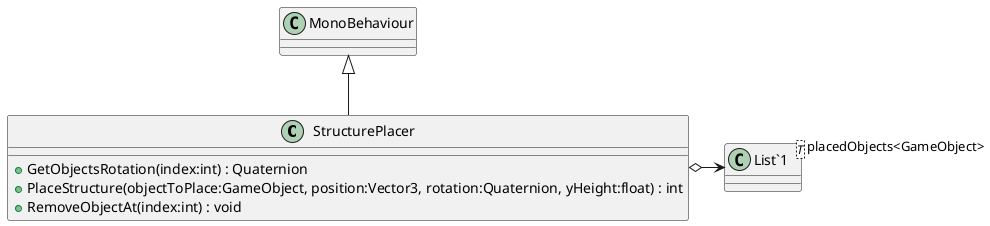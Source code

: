 @startuml
class StructurePlacer {
    + GetObjectsRotation(index:int) : Quaternion
    + PlaceStructure(objectToPlace:GameObject, position:Vector3, rotation:Quaternion, yHeight:float) : int
    + RemoveObjectAt(index:int) : void
}
class "List`1"<T> {
}
MonoBehaviour <|-- StructurePlacer
StructurePlacer o-> "placedObjects<GameObject>" "List`1"
@enduml
